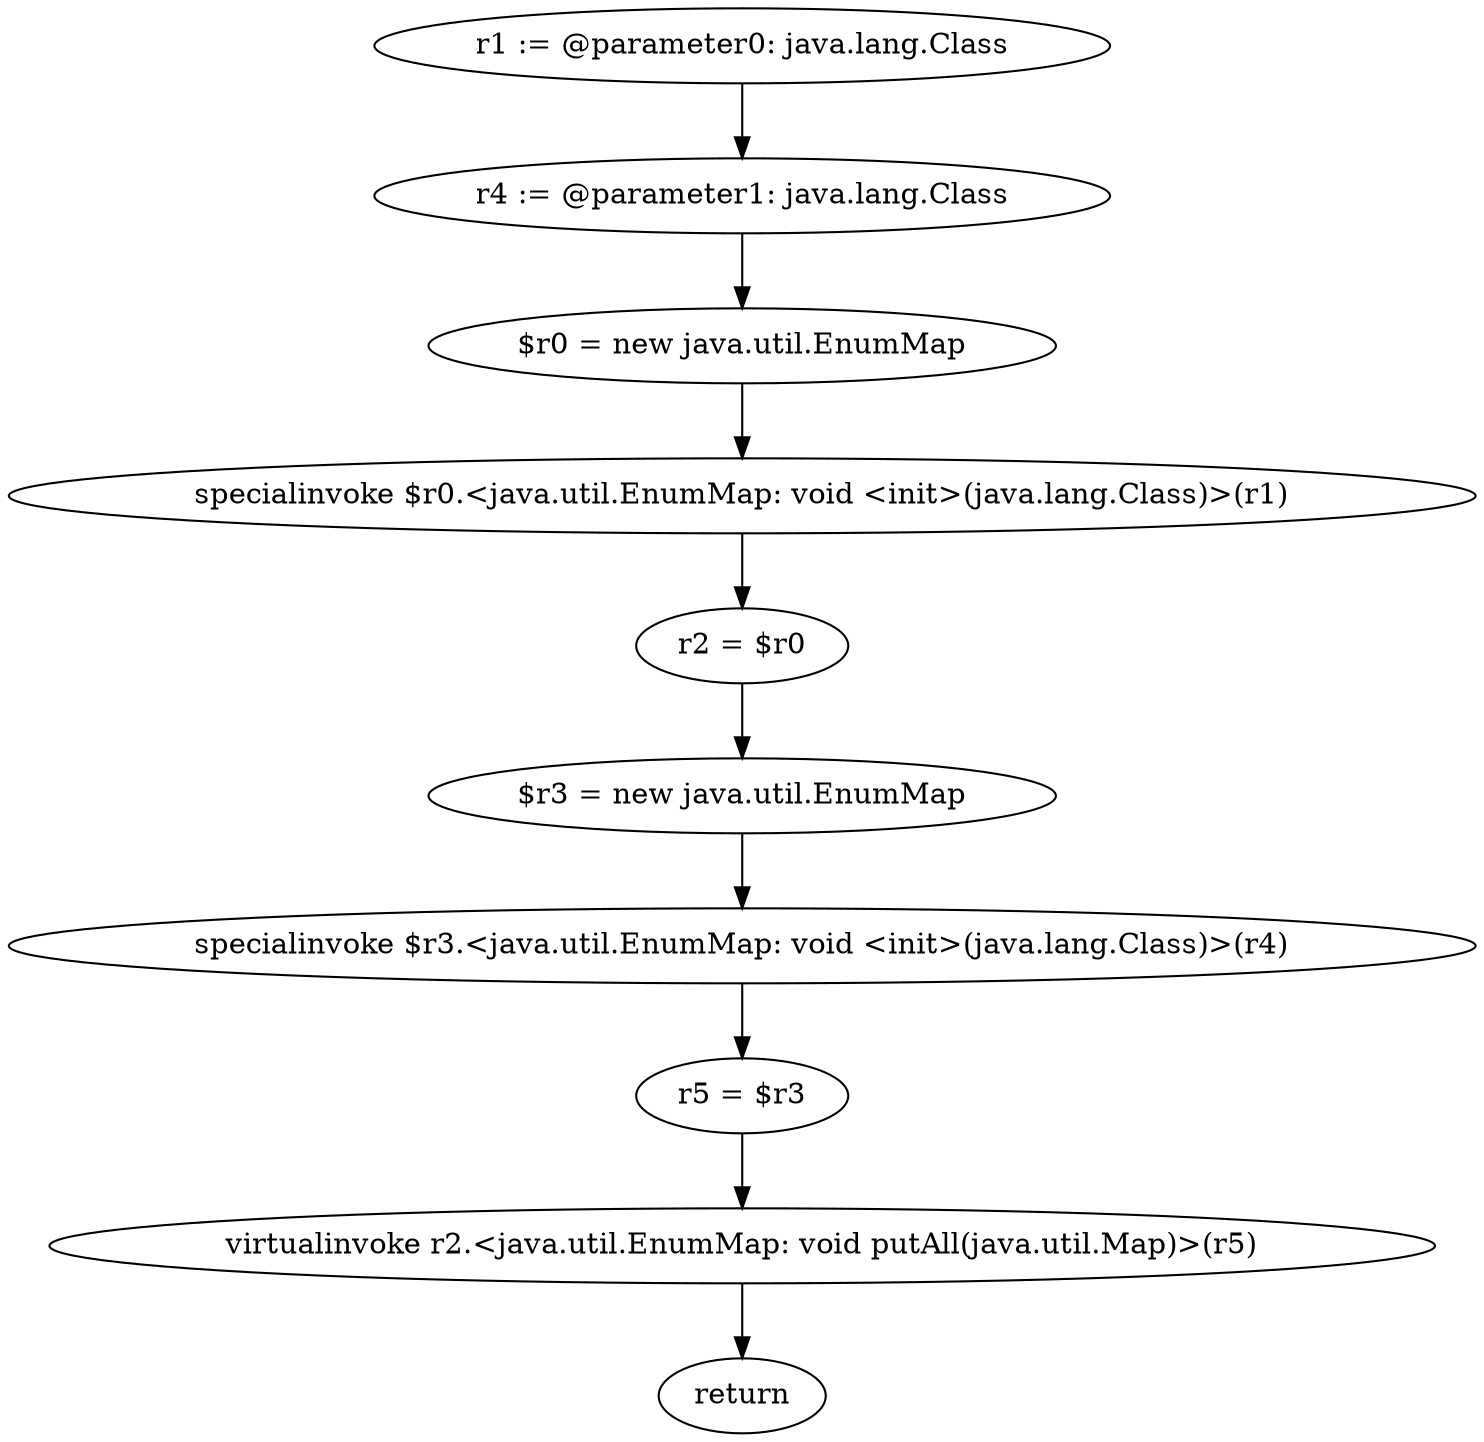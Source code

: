 digraph "unitGraph" {
    "r1 := @parameter0: java.lang.Class"
    "r4 := @parameter1: java.lang.Class"
    "$r0 = new java.util.EnumMap"
    "specialinvoke $r0.<java.util.EnumMap: void <init>(java.lang.Class)>(r1)"
    "r2 = $r0"
    "$r3 = new java.util.EnumMap"
    "specialinvoke $r3.<java.util.EnumMap: void <init>(java.lang.Class)>(r4)"
    "r5 = $r3"
    "virtualinvoke r2.<java.util.EnumMap: void putAll(java.util.Map)>(r5)"
    "return"
    "r1 := @parameter0: java.lang.Class"->"r4 := @parameter1: java.lang.Class";
    "r4 := @parameter1: java.lang.Class"->"$r0 = new java.util.EnumMap";
    "$r0 = new java.util.EnumMap"->"specialinvoke $r0.<java.util.EnumMap: void <init>(java.lang.Class)>(r1)";
    "specialinvoke $r0.<java.util.EnumMap: void <init>(java.lang.Class)>(r1)"->"r2 = $r0";
    "r2 = $r0"->"$r3 = new java.util.EnumMap";
    "$r3 = new java.util.EnumMap"->"specialinvoke $r3.<java.util.EnumMap: void <init>(java.lang.Class)>(r4)";
    "specialinvoke $r3.<java.util.EnumMap: void <init>(java.lang.Class)>(r4)"->"r5 = $r3";
    "r5 = $r3"->"virtualinvoke r2.<java.util.EnumMap: void putAll(java.util.Map)>(r5)";
    "virtualinvoke r2.<java.util.EnumMap: void putAll(java.util.Map)>(r5)"->"return";
}
